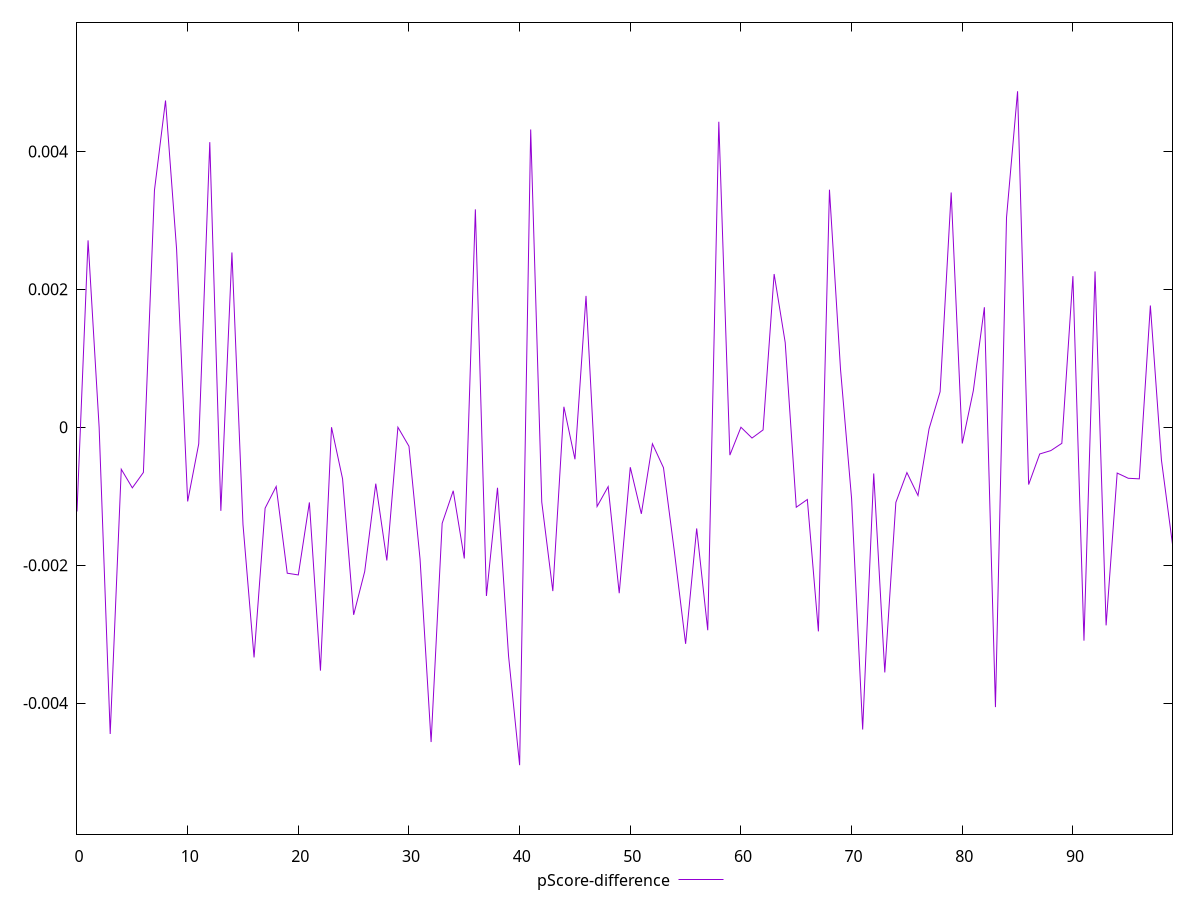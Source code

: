 reset

$pScoreDifference <<EOF
0 -0.0012211111111111173
1 0.002710000000273105
2 0
3 -0.004447500001018234
4 -0.000608888888888881
5 -0.0008788888888888735
6 -0.0006555555555555204
7 0.003436666664977883
8 0.004737500001986805
9 0.002580833332613053
10 -0.0010758333342770765
11 -0.0002416666690260305
12 0.004134166665996086
13 -0.0012122222222222812
14 0.00253416666450601
15 -0.0014091666663685887
16 -0.0033374999991307996
17 -0.0011733333333333595
18 -0.0008588888888888535
19 -0.0021166666666666556
20 -0.0021416666669150652
21 -0.0010900000000000354
22 -0.0035291666661699805
23 0
24 -0.00074888888888891
25 -0.0027199999988078982
26 -0.0020916666649282156
27 -0.000818333333979071
28 -0.0019316666635375013
29 0
30 -0.0002758333304276883
31 -0.0019099999999999673
32 -0.004564444444444482
33 -0.0013933333333333575
34 -0.0009211111111111503
35 -0.0019033333348731363
36 0.0031591666676105135
37 -0.002446666667237918
38 -0.0008777777777777551
39 -0.003317777777777753
40 -0.0049000000000000155
41 0.004317777777777754
42 -0.0010844444444444434
43 -0.002375555555555575
44 0.0002966666687279629
45 -0.0004644444444444895
46 0.0019041666698952353
47 -0.001148888888888866
48 -0.0008611111111110903
49 -0.002406666666666668
50 -0.0005800000000000249
51 -0.0012555555555555653
52 -0.00024000000000001798
53 -0.0005866666665922393
54 -0.0018222222222221696
55 -0.003140833334376425
56 -0.0014677777777777345
57 -0.002943333333333298
58 0.00442999999970195
59 -0.0004044444444444295
60 0
61 -0.00015666666666669382
62 -0.00003888888888892161
63 0.002221666667610367
64 0.0012283333328863
65 -0.0011600000000000499
66 -0.0010477777777777586
67 -0.0029600000008940253
68 0.003444166667759374
69 0.0008374999991307419
70 -0.0010355555555555673
71 -0.004383333334699313
72 -0.0006708333330849303
73 -0.0035558333341032533
74 -0.0010900000000000354
75 -0.0006577777777777571
76 -0.0009900000039488877
77 -0.00002333333333326415
78 0.0005149999974916053
79 0.003403333332389513
80 -0.00023555555555554442
81 0.0005291666649281934
82 0.001739999999602615
83 -0.0040583333342024686
84 0.003040000001589438
85 0.004871666667362051
86 -0.0008311111111111158
87 -0.0003877777777777647
88 -0.0003391666679333216
89 -0.00023333333333330764
90 0.0021908333338795938
91 -0.003094166669373677
92 0.0022591666659961263
93 -0.0028733333333333944
94 -0.0006644444444444675
95 -0.0007399999999999629
96 -0.0007483333328531794
97 0.0017649999974916897
98 -0.0004755555555555624
99 -0.0016975000003973673
EOF

set key outside below
set xrange [0:99]
set yrange [-0.0059000000000000155:0.005871666667362051]
set trange [-0.0059000000000000155:0.005871666667362051]
set terminal svg size 640, 500 enhanced background rgb 'white'
set output "reprap/uses-rel-preconnect/samples/pages+cached+noexternal/pScore-difference/values.svg"

plot $pScoreDifference title "pScore-difference" with line

reset
